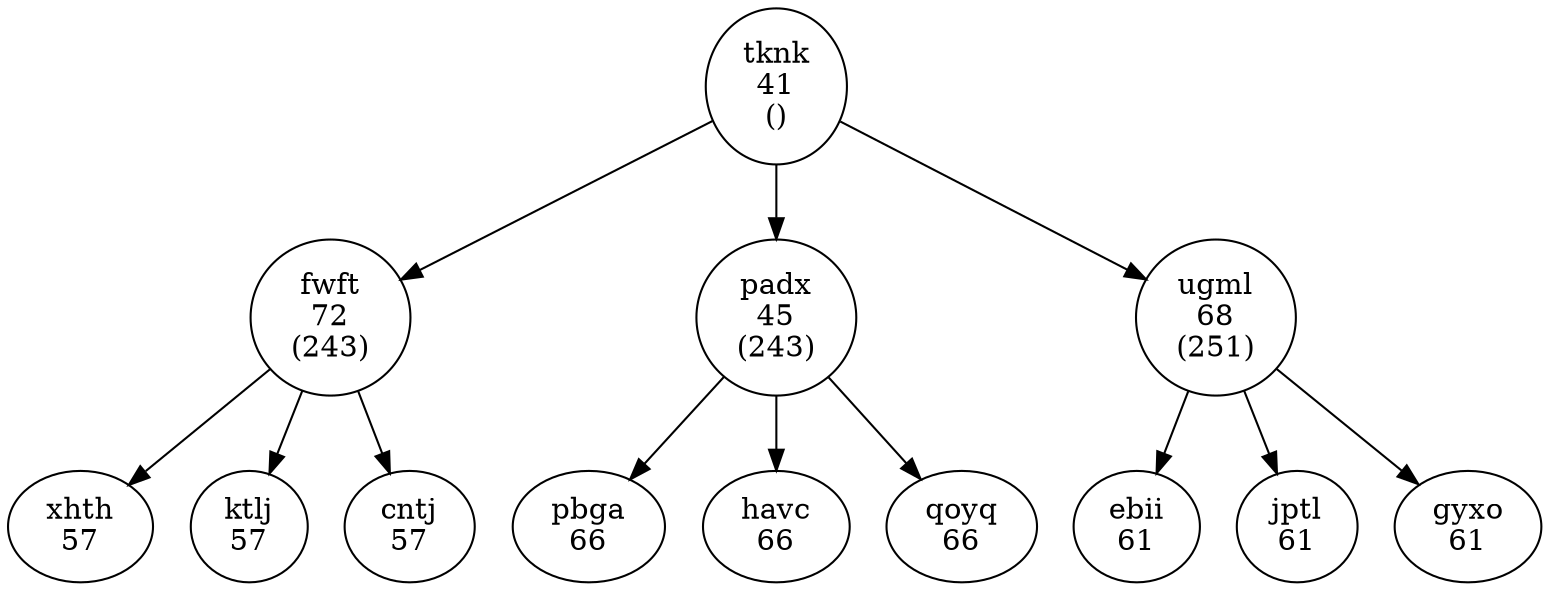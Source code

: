 strict digraph {
  pbga [label="pbga\n66"]
  xhth [label="xhth\n57"]
  ebii [label="ebii\n61"]
  havc [label="havc\n66"]
  ktlj [label="ktlj\n57"]
  fwft [label="fwft\n72\n(243)"]
  fwft -> {ktlj; cntj; xhth}
  qoyq [label="qoyq\n66"]
  padx [label="padx\n45\n(243)"]
  padx -> {pbga; havc; qoyq}
  tknk [label="tknk\n41\n()"]
  tknk -> {ugml; padx; fwft}
  jptl [label="jptl\n61"]
  ugml [label="ugml\n68\n(251)"]
  ugml -> {gyxo; ebii; jptl}
  gyxo [label="gyxo\n61"]
  cntj [label="cntj\n57"]
}
